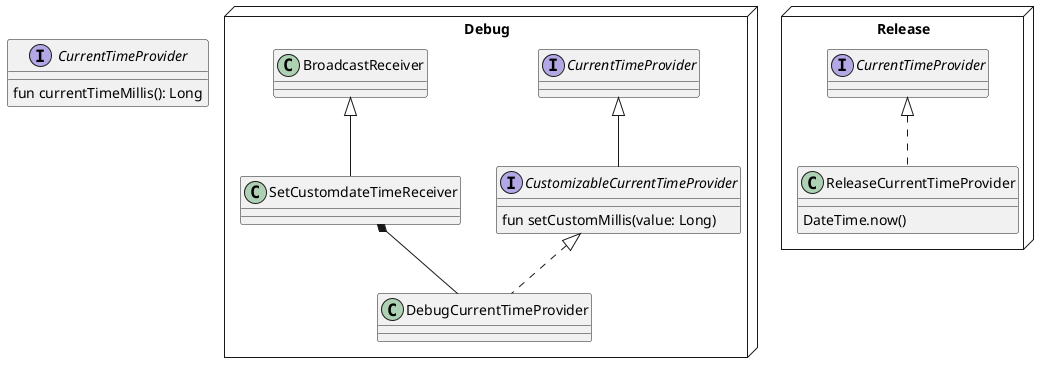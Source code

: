 @startuml
interface  CurrentTimeProvider {
    fun currentTimeMillis(): Long
}


node Debug {
  interface CustomizableCurrentTimeProvider extends CurrentTimeProvider {
    fun setCustomMillis(value: Long)
  }

  class BroadcastReceiver
  class SetCustomdateTimeReceiver extends BroadcastReceiver
  class  DebugCurrentTimeProvider implements CustomizableCurrentTimeProvider
  SetCustomdateTimeReceiver *-- DebugCurrentTimeProvider
}

node Release {
  class  ReleaseCurrentTimeProvider implements CurrentTimeProvider {
    DateTime.now()
  }
}


@enduml